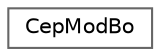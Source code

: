 digraph "Graphical Class Hierarchy"
{
 // LATEX_PDF_SIZE
  bgcolor="transparent";
  edge [fontname=Helvetica,fontsize=10,labelfontname=Helvetica,labelfontsize=10];
  node [fontname=Helvetica,fontsize=10,shape=box,height=0.2,width=0.4];
  rankdir="LR";
  Node0 [id="Node000000",label="CepModBo",height=0.2,width=0.4,color="grey40", fillcolor="white", style="filled",URL="$class_cep_mod_bo.html",tooltip="This module defines data structures for Bueno-Orovio cellular activation model for cardiac electrophy..."];
}
